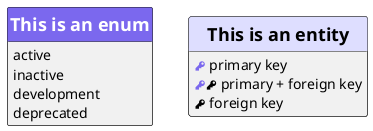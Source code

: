 @startuml
hide stereotype
hide circle
hide empty members

skinparam defaultFontName Heiti TC
skinparam HeaderFontColor #96A1FF
skinparam classFontColor automatic
skinparam class {
    HeaderBackgroundColor<<enum>> MediumSlateBlue
    HeaderBackgroundColor<<entity>> #dedeff
    roundCorner 25
}

enum "=This is an enum" <<enum>> {
active
inactive
development
deprecated
}

entity "=This is an entity" <<entity>> {
<color:MediumSlateBlue><&key></color> primary key
<color:MediumSlateBlue><&key></color><&key> primary + foreign key
<&key> foreign key
}
@enduml